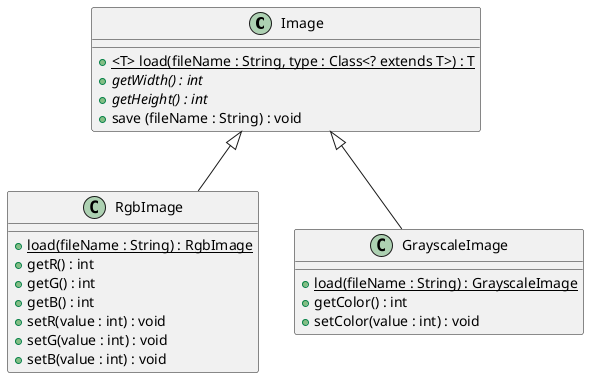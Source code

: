 @startuml

class Image{
+ {static} <T> load(fileName : String, type : Class<? extends T>) : T
+ {abstract} getWidth() : int
+ {abstract} getHeight() : int
+ save (fileName : String) : void
}

class RgbImage{
+ {static} load(fileName : String) : RgbImage
+ getR() : int
+ getG() : int
+ getB() : int
+ setR(value : int) : void
+ setG(value : int) : void
+ setB(value : int) : void
}

class GrayscaleImage{
+ {static} load(fileName : String) : GrayscaleImage
+ getColor() : int
+ setColor(value : int) : void
}

Image <|-- RgbImage
Image <|-- GrayscaleImage

@enduml
